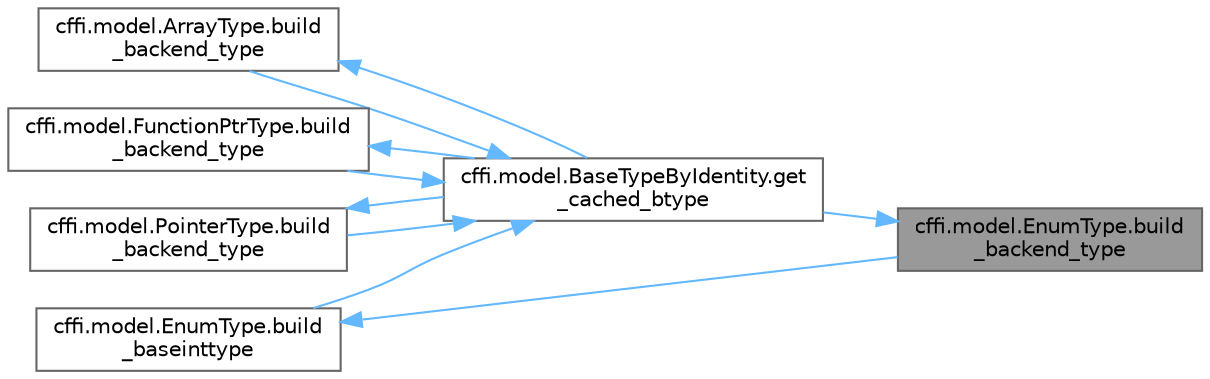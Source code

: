 digraph "cffi.model.EnumType.build_backend_type"
{
 // LATEX_PDF_SIZE
  bgcolor="transparent";
  edge [fontname=Helvetica,fontsize=10,labelfontname=Helvetica,labelfontsize=10];
  node [fontname=Helvetica,fontsize=10,shape=box,height=0.2,width=0.4];
  rankdir="RL";
  Node1 [id="Node000001",label="cffi.model.EnumType.build\l_backend_type",height=0.2,width=0.4,color="gray40", fillcolor="grey60", style="filled", fontcolor="black",tooltip=" "];
  Node1 -> Node2 [id="edge1_Node000001_Node000002",dir="back",color="steelblue1",style="solid",tooltip=" "];
  Node2 [id="Node000002",label="cffi.model.BaseTypeByIdentity.get\l_cached_btype",height=0.2,width=0.4,color="grey40", fillcolor="white", style="filled",URL="$classcffi_1_1model_1_1_base_type_by_identity.html#a95c748bcf370cdb1a55ae29c95bb01dc",tooltip=" "];
  Node2 -> Node3 [id="edge2_Node000002_Node000003",dir="back",color="steelblue1",style="solid",tooltip=" "];
  Node3 [id="Node000003",label="cffi.model.ArrayType.build\l_backend_type",height=0.2,width=0.4,color="grey40", fillcolor="white", style="filled",URL="$classcffi_1_1model_1_1_array_type.html#ab1bf9b41b5139d730aafc23d27d71316",tooltip=" "];
  Node3 -> Node2 [id="edge3_Node000003_Node000002",dir="back",color="steelblue1",style="solid",tooltip=" "];
  Node2 -> Node4 [id="edge4_Node000002_Node000004",dir="back",color="steelblue1",style="solid",tooltip=" "];
  Node4 [id="Node000004",label="cffi.model.FunctionPtrType.build\l_backend_type",height=0.2,width=0.4,color="grey40", fillcolor="white", style="filled",URL="$classcffi_1_1model_1_1_function_ptr_type.html#a6ecb2b2c5d0ca96ff63185042b7165b9",tooltip=" "];
  Node4 -> Node2 [id="edge5_Node000004_Node000002",dir="back",color="steelblue1",style="solid",tooltip=" "];
  Node2 -> Node5 [id="edge6_Node000002_Node000005",dir="back",color="steelblue1",style="solid",tooltip=" "];
  Node5 [id="Node000005",label="cffi.model.PointerType.build\l_backend_type",height=0.2,width=0.4,color="grey40", fillcolor="white", style="filled",URL="$classcffi_1_1model_1_1_pointer_type.html#a440d41bc9ee99d0da3704e5908af3109",tooltip=" "];
  Node5 -> Node2 [id="edge7_Node000005_Node000002",dir="back",color="steelblue1",style="solid",tooltip=" "];
  Node2 -> Node6 [id="edge8_Node000002_Node000006",dir="back",color="steelblue1",style="solid",tooltip=" "];
  Node6 [id="Node000006",label="cffi.model.EnumType.build\l_baseinttype",height=0.2,width=0.4,color="grey40", fillcolor="white", style="filled",URL="$classcffi_1_1model_1_1_enum_type.html#a7df63fd5c2daec6baa9156b59136f415",tooltip=" "];
  Node6 -> Node1 [id="edge9_Node000006_Node000001",dir="back",color="steelblue1",style="solid",tooltip=" "];
}
